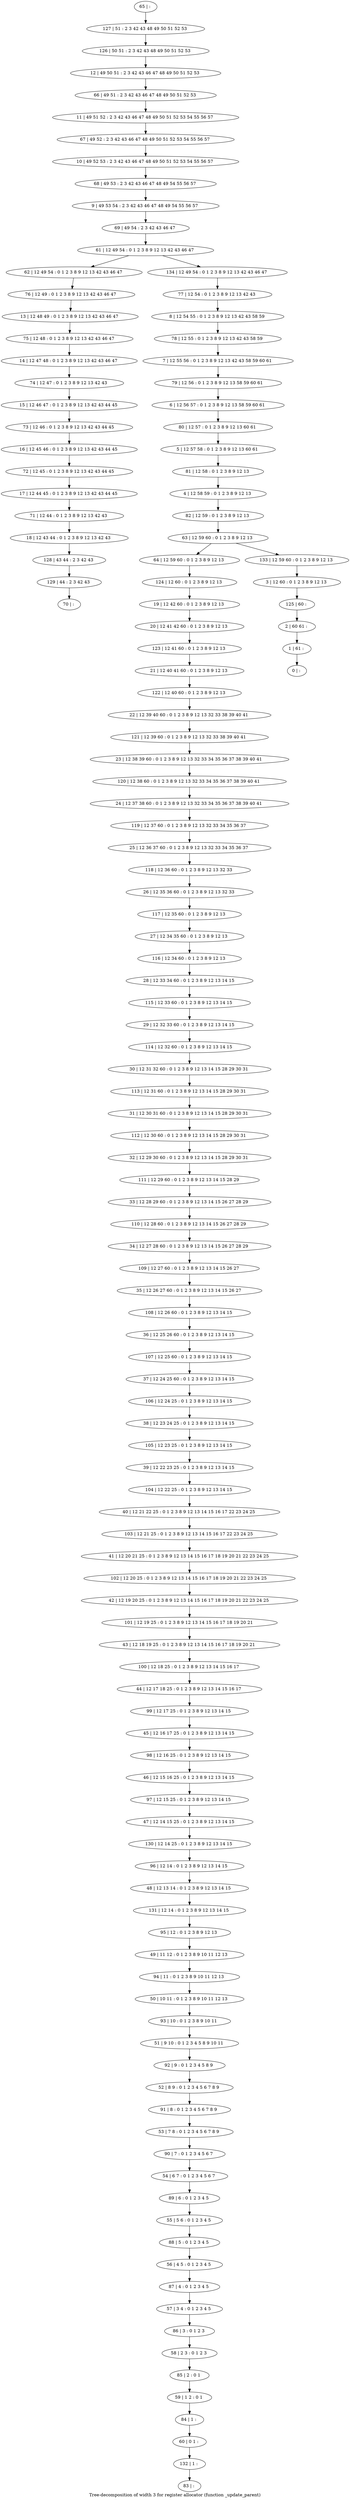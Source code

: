 digraph G {
graph [label="Tree-decomposition of width 3 for register allocator (function _update_parent)"]
0[label="0 | : "];
1[label="1 | 61 : "];
2[label="2 | 60 61 : "];
3[label="3 | 12 60 : 0 1 2 3 8 9 12 13 "];
4[label="4 | 12 58 59 : 0 1 2 3 8 9 12 13 "];
5[label="5 | 12 57 58 : 0 1 2 3 8 9 12 13 60 61 "];
6[label="6 | 12 56 57 : 0 1 2 3 8 9 12 13 58 59 60 61 "];
7[label="7 | 12 55 56 : 0 1 2 3 8 9 12 13 42 43 58 59 60 61 "];
8[label="8 | 12 54 55 : 0 1 2 3 8 9 12 13 42 43 58 59 "];
9[label="9 | 49 53 54 : 2 3 42 43 46 47 48 49 54 55 56 57 "];
10[label="10 | 49 52 53 : 2 3 42 43 46 47 48 49 50 51 52 53 54 55 56 57 "];
11[label="11 | 49 51 52 : 2 3 42 43 46 47 48 49 50 51 52 53 54 55 56 57 "];
12[label="12 | 49 50 51 : 2 3 42 43 46 47 48 49 50 51 52 53 "];
13[label="13 | 12 48 49 : 0 1 2 3 8 9 12 13 42 43 46 47 "];
14[label="14 | 12 47 48 : 0 1 2 3 8 9 12 13 42 43 46 47 "];
15[label="15 | 12 46 47 : 0 1 2 3 8 9 12 13 42 43 44 45 "];
16[label="16 | 12 45 46 : 0 1 2 3 8 9 12 13 42 43 44 45 "];
17[label="17 | 12 44 45 : 0 1 2 3 8 9 12 13 42 43 44 45 "];
18[label="18 | 12 43 44 : 0 1 2 3 8 9 12 13 42 43 "];
19[label="19 | 12 42 60 : 0 1 2 3 8 9 12 13 "];
20[label="20 | 12 41 42 60 : 0 1 2 3 8 9 12 13 "];
21[label="21 | 12 40 41 60 : 0 1 2 3 8 9 12 13 "];
22[label="22 | 12 39 40 60 : 0 1 2 3 8 9 12 13 32 33 38 39 40 41 "];
23[label="23 | 12 38 39 60 : 0 1 2 3 8 9 12 13 32 33 34 35 36 37 38 39 40 41 "];
24[label="24 | 12 37 38 60 : 0 1 2 3 8 9 12 13 32 33 34 35 36 37 38 39 40 41 "];
25[label="25 | 12 36 37 60 : 0 1 2 3 8 9 12 13 32 33 34 35 36 37 "];
26[label="26 | 12 35 36 60 : 0 1 2 3 8 9 12 13 32 33 "];
27[label="27 | 12 34 35 60 : 0 1 2 3 8 9 12 13 "];
28[label="28 | 12 33 34 60 : 0 1 2 3 8 9 12 13 14 15 "];
29[label="29 | 12 32 33 60 : 0 1 2 3 8 9 12 13 14 15 "];
30[label="30 | 12 31 32 60 : 0 1 2 3 8 9 12 13 14 15 28 29 30 31 "];
31[label="31 | 12 30 31 60 : 0 1 2 3 8 9 12 13 14 15 28 29 30 31 "];
32[label="32 | 12 29 30 60 : 0 1 2 3 8 9 12 13 14 15 28 29 30 31 "];
33[label="33 | 12 28 29 60 : 0 1 2 3 8 9 12 13 14 15 26 27 28 29 "];
34[label="34 | 12 27 28 60 : 0 1 2 3 8 9 12 13 14 15 26 27 28 29 "];
35[label="35 | 12 26 27 60 : 0 1 2 3 8 9 12 13 14 15 26 27 "];
36[label="36 | 12 25 26 60 : 0 1 2 3 8 9 12 13 14 15 "];
37[label="37 | 12 24 25 60 : 0 1 2 3 8 9 12 13 14 15 "];
38[label="38 | 12 23 24 25 : 0 1 2 3 8 9 12 13 14 15 "];
39[label="39 | 12 22 23 25 : 0 1 2 3 8 9 12 13 14 15 "];
40[label="40 | 12 21 22 25 : 0 1 2 3 8 9 12 13 14 15 16 17 22 23 24 25 "];
41[label="41 | 12 20 21 25 : 0 1 2 3 8 9 12 13 14 15 16 17 18 19 20 21 22 23 24 25 "];
42[label="42 | 12 19 20 25 : 0 1 2 3 8 9 12 13 14 15 16 17 18 19 20 21 22 23 24 25 "];
43[label="43 | 12 18 19 25 : 0 1 2 3 8 9 12 13 14 15 16 17 18 19 20 21 "];
44[label="44 | 12 17 18 25 : 0 1 2 3 8 9 12 13 14 15 16 17 "];
45[label="45 | 12 16 17 25 : 0 1 2 3 8 9 12 13 14 15 "];
46[label="46 | 12 15 16 25 : 0 1 2 3 8 9 12 13 14 15 "];
47[label="47 | 12 14 15 25 : 0 1 2 3 8 9 12 13 14 15 "];
48[label="48 | 12 13 14 : 0 1 2 3 8 9 12 13 14 15 "];
49[label="49 | 11 12 : 0 1 2 3 8 9 10 11 12 13 "];
50[label="50 | 10 11 : 0 1 2 3 8 9 10 11 12 13 "];
51[label="51 | 9 10 : 0 1 2 3 4 5 8 9 10 11 "];
52[label="52 | 8 9 : 0 1 2 3 4 5 6 7 8 9 "];
53[label="53 | 7 8 : 0 1 2 3 4 5 6 7 8 9 "];
54[label="54 | 6 7 : 0 1 2 3 4 5 6 7 "];
55[label="55 | 5 6 : 0 1 2 3 4 5 "];
56[label="56 | 4 5 : 0 1 2 3 4 5 "];
57[label="57 | 3 4 : 0 1 2 3 4 5 "];
58[label="58 | 2 3 : 0 1 2 3 "];
59[label="59 | 1 2 : 0 1 "];
60[label="60 | 0 1 : "];
61[label="61 | 12 49 54 : 0 1 2 3 8 9 12 13 42 43 46 47 "];
62[label="62 | 12 49 54 : 0 1 2 3 8 9 12 13 42 43 46 47 "];
63[label="63 | 12 59 60 : 0 1 2 3 8 9 12 13 "];
64[label="64 | 12 59 60 : 0 1 2 3 8 9 12 13 "];
65[label="65 | : "];
66[label="66 | 49 51 : 2 3 42 43 46 47 48 49 50 51 52 53 "];
67[label="67 | 49 52 : 2 3 42 43 46 47 48 49 50 51 52 53 54 55 56 57 "];
68[label="68 | 49 53 : 2 3 42 43 46 47 48 49 54 55 56 57 "];
69[label="69 | 49 54 : 2 3 42 43 46 47 "];
70[label="70 | : "];
71[label="71 | 12 44 : 0 1 2 3 8 9 12 13 42 43 "];
72[label="72 | 12 45 : 0 1 2 3 8 9 12 13 42 43 44 45 "];
73[label="73 | 12 46 : 0 1 2 3 8 9 12 13 42 43 44 45 "];
74[label="74 | 12 47 : 0 1 2 3 8 9 12 13 42 43 "];
75[label="75 | 12 48 : 0 1 2 3 8 9 12 13 42 43 46 47 "];
76[label="76 | 12 49 : 0 1 2 3 8 9 12 13 42 43 46 47 "];
77[label="77 | 12 54 : 0 1 2 3 8 9 12 13 42 43 "];
78[label="78 | 12 55 : 0 1 2 3 8 9 12 13 42 43 58 59 "];
79[label="79 | 12 56 : 0 1 2 3 8 9 12 13 58 59 60 61 "];
80[label="80 | 12 57 : 0 1 2 3 8 9 12 13 60 61 "];
81[label="81 | 12 58 : 0 1 2 3 8 9 12 13 "];
82[label="82 | 12 59 : 0 1 2 3 8 9 12 13 "];
83[label="83 | : "];
84[label="84 | 1 : "];
85[label="85 | 2 : 0 1 "];
86[label="86 | 3 : 0 1 2 3 "];
87[label="87 | 4 : 0 1 2 3 4 5 "];
88[label="88 | 5 : 0 1 2 3 4 5 "];
89[label="89 | 6 : 0 1 2 3 4 5 "];
90[label="90 | 7 : 0 1 2 3 4 5 6 7 "];
91[label="91 | 8 : 0 1 2 3 4 5 6 7 8 9 "];
92[label="92 | 9 : 0 1 2 3 4 5 8 9 "];
93[label="93 | 10 : 0 1 2 3 8 9 10 11 "];
94[label="94 | 11 : 0 1 2 3 8 9 10 11 12 13 "];
95[label="95 | 12 : 0 1 2 3 8 9 12 13 "];
96[label="96 | 12 14 : 0 1 2 3 8 9 12 13 14 15 "];
97[label="97 | 12 15 25 : 0 1 2 3 8 9 12 13 14 15 "];
98[label="98 | 12 16 25 : 0 1 2 3 8 9 12 13 14 15 "];
99[label="99 | 12 17 25 : 0 1 2 3 8 9 12 13 14 15 "];
100[label="100 | 12 18 25 : 0 1 2 3 8 9 12 13 14 15 16 17 "];
101[label="101 | 12 19 25 : 0 1 2 3 8 9 12 13 14 15 16 17 18 19 20 21 "];
102[label="102 | 12 20 25 : 0 1 2 3 8 9 12 13 14 15 16 17 18 19 20 21 22 23 24 25 "];
103[label="103 | 12 21 25 : 0 1 2 3 8 9 12 13 14 15 16 17 22 23 24 25 "];
104[label="104 | 12 22 25 : 0 1 2 3 8 9 12 13 14 15 "];
105[label="105 | 12 23 25 : 0 1 2 3 8 9 12 13 14 15 "];
106[label="106 | 12 24 25 : 0 1 2 3 8 9 12 13 14 15 "];
107[label="107 | 12 25 60 : 0 1 2 3 8 9 12 13 14 15 "];
108[label="108 | 12 26 60 : 0 1 2 3 8 9 12 13 14 15 "];
109[label="109 | 12 27 60 : 0 1 2 3 8 9 12 13 14 15 26 27 "];
110[label="110 | 12 28 60 : 0 1 2 3 8 9 12 13 14 15 26 27 28 29 "];
111[label="111 | 12 29 60 : 0 1 2 3 8 9 12 13 14 15 28 29 "];
112[label="112 | 12 30 60 : 0 1 2 3 8 9 12 13 14 15 28 29 30 31 "];
113[label="113 | 12 31 60 : 0 1 2 3 8 9 12 13 14 15 28 29 30 31 "];
114[label="114 | 12 32 60 : 0 1 2 3 8 9 12 13 14 15 "];
115[label="115 | 12 33 60 : 0 1 2 3 8 9 12 13 14 15 "];
116[label="116 | 12 34 60 : 0 1 2 3 8 9 12 13 "];
117[label="117 | 12 35 60 : 0 1 2 3 8 9 12 13 "];
118[label="118 | 12 36 60 : 0 1 2 3 8 9 12 13 32 33 "];
119[label="119 | 12 37 60 : 0 1 2 3 8 9 12 13 32 33 34 35 36 37 "];
120[label="120 | 12 38 60 : 0 1 2 3 8 9 12 13 32 33 34 35 36 37 38 39 40 41 "];
121[label="121 | 12 39 60 : 0 1 2 3 8 9 12 13 32 33 38 39 40 41 "];
122[label="122 | 12 40 60 : 0 1 2 3 8 9 12 13 "];
123[label="123 | 12 41 60 : 0 1 2 3 8 9 12 13 "];
124[label="124 | 12 60 : 0 1 2 3 8 9 12 13 "];
125[label="125 | 60 : "];
126[label="126 | 50 51 : 2 3 42 43 48 49 50 51 52 53 "];
127[label="127 | 51 : 2 3 42 43 48 49 50 51 52 53 "];
128[label="128 | 43 44 : 2 3 42 43 "];
129[label="129 | 44 : 2 3 42 43 "];
130[label="130 | 12 14 25 : 0 1 2 3 8 9 12 13 14 15 "];
131[label="131 | 12 14 : 0 1 2 3 8 9 12 13 14 15 "];
132[label="132 | 1 : "];
133[label="133 | 12 59 60 : 0 1 2 3 8 9 12 13 "];
134[label="134 | 12 49 54 : 0 1 2 3 8 9 12 13 42 43 46 47 "];
19->20 ;
71->18 ;
17->71 ;
72->17 ;
16->72 ;
73->16 ;
15->73 ;
74->15 ;
14->74 ;
75->14 ;
13->75 ;
76->13 ;
62->76 ;
84->60 ;
59->84 ;
85->59 ;
58->85 ;
86->58 ;
57->86 ;
87->57 ;
56->87 ;
88->56 ;
55->88 ;
89->55 ;
54->89 ;
90->54 ;
53->90 ;
91->53 ;
52->91 ;
92->52 ;
51->92 ;
93->51 ;
50->93 ;
94->50 ;
49->94 ;
95->49 ;
96->48 ;
97->47 ;
46->97 ;
98->46 ;
45->98 ;
99->45 ;
44->99 ;
100->44 ;
43->100 ;
101->43 ;
42->101 ;
102->42 ;
41->102 ;
103->41 ;
40->103 ;
104->40 ;
39->104 ;
105->39 ;
38->105 ;
106->38 ;
37->106 ;
107->37 ;
36->107 ;
108->36 ;
35->108 ;
109->35 ;
34->109 ;
110->34 ;
33->110 ;
111->33 ;
32->111 ;
112->32 ;
31->112 ;
113->31 ;
30->113 ;
114->30 ;
29->114 ;
115->29 ;
28->115 ;
116->28 ;
27->116 ;
117->27 ;
26->117 ;
118->26 ;
25->118 ;
119->25 ;
24->119 ;
120->24 ;
23->120 ;
121->23 ;
22->121 ;
122->22 ;
21->122 ;
123->21 ;
20->123 ;
124->19 ;
64->124 ;
18->128 ;
129->70 ;
128->129 ;
130->96 ;
47->130 ;
131->95 ;
48->131 ;
132->83 ;
60->132 ;
65->127 ;
127->126 ;
126->12 ;
12->66 ;
66->11 ;
11->67 ;
67->10 ;
10->68 ;
68->9 ;
9->69 ;
69->61 ;
77->8 ;
8->78 ;
78->7 ;
7->79 ;
79->6 ;
6->80 ;
80->5 ;
5->81 ;
81->4 ;
4->82 ;
82->63 ;
3->125 ;
125->2 ;
2->1 ;
1->0 ;
133->3 ;
134->77 ;
63->64 ;
63->133 ;
61->62 ;
61->134 ;
}
